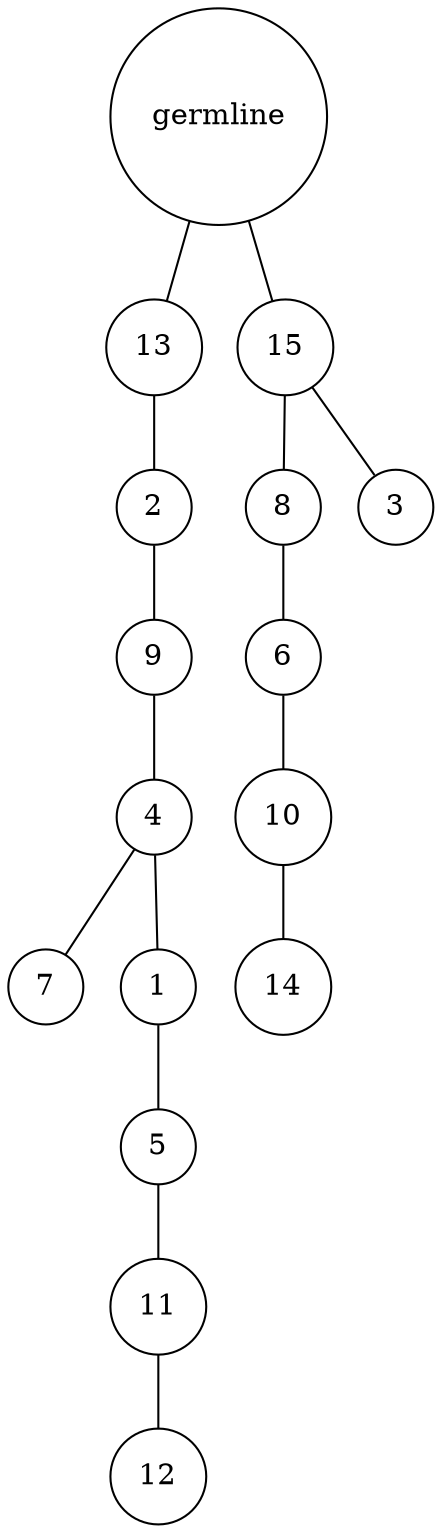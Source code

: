graph {
	rankdir=UD;
	splines=line;
	node [shape=circle]
	"0x7f51f4441e20" [label="germline"];
	"0x7f51f4441e50" [label="13"];
	"0x7f51f4441e20" -- "0x7f51f4441e50" ;
	"0x7f51f4441e80" [label="2"];
	"0x7f51f4441e50" -- "0x7f51f4441e80" ;
	"0x7f51f4441eb0" [label="9"];
	"0x7f51f4441e80" -- "0x7f51f4441eb0" ;
	"0x7f51f4441ee0" [label="4"];
	"0x7f51f4441eb0" -- "0x7f51f4441ee0" ;
	"0x7f51f4441f10" [label="7"];
	"0x7f51f4441ee0" -- "0x7f51f4441f10" ;
	"0x7f51f4441f40" [label="1"];
	"0x7f51f4441ee0" -- "0x7f51f4441f40" ;
	"0x7f51f4441f70" [label="5"];
	"0x7f51f4441f40" -- "0x7f51f4441f70" ;
	"0x7f51f4441fa0" [label="11"];
	"0x7f51f4441f70" -- "0x7f51f4441fa0" ;
	"0x7f51f4441fd0" [label="12"];
	"0x7f51f4441fa0" -- "0x7f51f4441fd0" ;
	"0x7f521ede9040" [label="15"];
	"0x7f51f4441e20" -- "0x7f521ede9040" ;
	"0x7f521ede9070" [label="8"];
	"0x7f521ede9040" -- "0x7f521ede9070" ;
	"0x7f521ede90a0" [label="6"];
	"0x7f521ede9070" -- "0x7f521ede90a0" ;
	"0x7f521ede90d0" [label="10"];
	"0x7f521ede90a0" -- "0x7f521ede90d0" ;
	"0x7f521ede9100" [label="14"];
	"0x7f521ede90d0" -- "0x7f521ede9100" ;
	"0x7f521ede9130" [label="3"];
	"0x7f521ede9040" -- "0x7f521ede9130" ;
}
